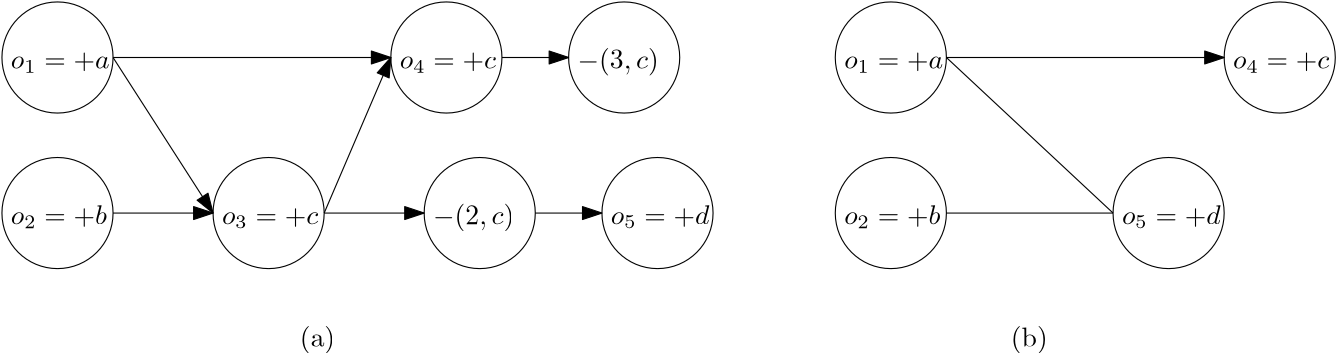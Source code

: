 <?xml version="1.0"?>
<!DOCTYPE ipe SYSTEM "ipe.dtd">
<ipe version="70107" creator="Ipe 7.1.7">
<info created="D:20151003110714" modified="D:20180112142731"/>
<preamble>\usepackage[version=0.96]{pgf}
\usepackage{tikz}
\usetikzlibrary{arrows,shapes,snakes,automata,backgrounds,petri}
\usepackage[latin1]{inputenc}
\usepackage{verbatim}</preamble>
<ipestyle name="basic">
<symbol name="arrow/arc(spx)">
<path stroke="sym-stroke" fill="sym-stroke" pen="sym-pen">
0 0 m
-1 0.333 l
-1 -0.333 l
h
</path>
</symbol>
<symbol name="arrow/farc(spx)">
<path stroke="sym-stroke" fill="white" pen="sym-pen">
0 0 m
-1 0.333 l
-1 -0.333 l
h
</path>
</symbol>
<symbol name="arrow/ptarc(spx)">
<path stroke="sym-stroke" fill="sym-stroke" pen="sym-pen">
0 0 m
-1 0.333 l
-0.8 0 l
-1 -0.333 l
h
</path>
</symbol>
<symbol name="arrow/fptarc(spx)">
<path stroke="sym-stroke" fill="white" pen="sym-pen">
0 0 m
-1 0.333 l
-0.8 0 l
-1 -0.333 l
h
</path>
</symbol>
<symbol name="mark/circle(sx)" transformations="translations">
<path fill="sym-stroke">
0.6 0 0 0.6 0 0 e
0.4 0 0 0.4 0 0 e
</path>
</symbol>
<symbol name="mark/disk(sx)" transformations="translations">
<path fill="sym-stroke">
0.6 0 0 0.6 0 0 e
</path>
</symbol>
<symbol name="mark/fdisk(sfx)" transformations="translations">
<group>
<path fill="sym-fill">
0.5 0 0 0.5 0 0 e
</path>
<path fill="sym-stroke" fillrule="eofill">
0.6 0 0 0.6 0 0 e
0.4 0 0 0.4 0 0 e
</path>
</group>
</symbol>
<symbol name="mark/box(sx)" transformations="translations">
<path fill="sym-stroke" fillrule="eofill">
-0.6 -0.6 m
0.6 -0.6 l
0.6 0.6 l
-0.6 0.6 l
h
-0.4 -0.4 m
0.4 -0.4 l
0.4 0.4 l
-0.4 0.4 l
h
</path>
</symbol>
<symbol name="mark/square(sx)" transformations="translations">
<path fill="sym-stroke">
-0.6 -0.6 m
0.6 -0.6 l
0.6 0.6 l
-0.6 0.6 l
h
</path>
</symbol>
<symbol name="mark/fsquare(sfx)" transformations="translations">
<group>
<path fill="sym-fill">
-0.5 -0.5 m
0.5 -0.5 l
0.5 0.5 l
-0.5 0.5 l
h
</path>
<path fill="sym-stroke" fillrule="eofill">
-0.6 -0.6 m
0.6 -0.6 l
0.6 0.6 l
-0.6 0.6 l
h
-0.4 -0.4 m
0.4 -0.4 l
0.4 0.4 l
-0.4 0.4 l
h
</path>
</group>
</symbol>
<symbol name="mark/cross(sx)" transformations="translations">
<group>
<path fill="sym-stroke">
-0.43 -0.57 m
0.57 0.43 l
0.43 0.57 l
-0.57 -0.43 l
h
</path>
<path fill="sym-stroke">
-0.43 0.57 m
0.57 -0.43 l
0.43 -0.57 l
-0.57 0.43 l
h
</path>
</group>
</symbol>
<symbol name="arrow/fnormal(spx)">
<path stroke="sym-stroke" fill="white" pen="sym-pen">
0 0 m
-1 0.333 l
-1 -0.333 l
h
</path>
</symbol>
<symbol name="arrow/pointed(spx)">
<path stroke="sym-stroke" fill="sym-stroke" pen="sym-pen">
0 0 m
-1 0.333 l
-0.8 0 l
-1 -0.333 l
h
</path>
</symbol>
<symbol name="arrow/fpointed(spx)">
<path stroke="sym-stroke" fill="white" pen="sym-pen">
0 0 m
-1 0.333 l
-0.8 0 l
-1 -0.333 l
h
</path>
</symbol>
<symbol name="arrow/linear(spx)">
<path stroke="sym-stroke" pen="sym-pen">
-1 0.333 m
0 0 l
-1 -0.333 l
</path>
</symbol>
<symbol name="arrow/fdouble(spx)">
<path stroke="sym-stroke" fill="white" pen="sym-pen">
0 0 m
-1 0.333 l
-1 -0.333 l
h
-1 0 m
-2 0.333 l
-2 -0.333 l
h
</path>
</symbol>
<symbol name="arrow/double(spx)">
<path stroke="sym-stroke" fill="sym-stroke" pen="sym-pen">
0 0 m
-1 0.333 l
-1 -0.333 l
h
-1 0 m
-2 0.333 l
-2 -0.333 l
h
</path>
</symbol>
<pen name="heavier" value="0.8"/>
<pen name="fat" value="1.2"/>
<pen name="ultrafat" value="2"/>
<symbolsize name="large" value="5"/>
<symbolsize name="small" value="2"/>
<symbolsize name="tiny" value="1.1"/>
<arrowsize name="large" value="10"/>
<arrowsize name="small" value="5"/>
<arrowsize name="tiny" value="3"/>
<color name="red" value="1 0 0"/>
<color name="green" value="0 1 0"/>
<color name="blue" value="0 0 1"/>
<color name="yellow" value="1 1 0"/>
<color name="orange" value="1 0.647 0"/>
<color name="gold" value="1 0.843 0"/>
<color name="purple" value="0.627 0.125 0.941"/>
<color name="gray" value="0.745"/>
<color name="brown" value="0.647 0.165 0.165"/>
<color name="navy" value="0 0 0.502"/>
<color name="pink" value="1 0.753 0.796"/>
<color name="seagreen" value="0.18 0.545 0.341"/>
<color name="turquoise" value="0.251 0.878 0.816"/>
<color name="violet" value="0.933 0.51 0.933"/>
<color name="darkblue" value="0 0 0.545"/>
<color name="darkcyan" value="0 0.545 0.545"/>
<color name="darkgray" value="0.663"/>
<color name="darkgreen" value="0 0.392 0"/>
<color name="darkmagenta" value="0.545 0 0.545"/>
<color name="darkorange" value="1 0.549 0"/>
<color name="darkred" value="0.545 0 0"/>
<color name="lightblue" value="0.678 0.847 0.902"/>
<color name="lightcyan" value="0.878 1 1"/>
<color name="lightgray" value="0.827"/>
<color name="lightgreen" value="0.565 0.933 0.565"/>
<color name="lightyellow" value="1 1 0.878"/>
<dashstyle name="dashed" value="[4] 0"/>
<dashstyle name="dotted" value="[1 3] 0"/>
<dashstyle name="dash dotted" value="[4 2 1 2] 0"/>
<dashstyle name="dash dot dotted" value="[4 2 1 2 1 2] 0"/>
<textsize name="large" value="\large"/>
<textsize name="small" value="\small"/>
<textsize name="tiny" value="\tiny"/>
<textsize name="Large" value="\Large"/>
<textsize name="LARGE" value="\LARGE"/>
<textsize name="huge" value="\huge"/>
<textsize name="Huge" value="\Huge"/>
<textsize name="footnote" value="\footnotesize"/>
<textstyle name="center" begin="\begin{center}" end="\end{center}"/>
<textstyle name="itemize" begin="\begin{itemize}" end="\end{itemize}"/>
<textstyle name="item" begin="\begin{itemize}\item{}" end="\end{itemize}"/>
<gridsize name="4 pts" value="4"/>
<gridsize name="8 pts (~3 mm)" value="8"/>
<gridsize name="16 pts (~6 mm)" value="16"/>
<gridsize name="32 pts (~12 mm)" value="32"/>
<gridsize name="10 pts (~3.5 mm)" value="10"/>
<gridsize name="20 pts (~7 mm)" value="20"/>
<gridsize name="14 pts (~5 mm)" value="14"/>
<gridsize name="28 pts (~10 mm)" value="28"/>
<gridsize name="56 pts (~20 mm)" value="56"/>
<anglesize name="90 deg" value="90"/>
<anglesize name="60 deg" value="60"/>
<anglesize name="45 deg" value="45"/>
<anglesize name="30 deg" value="30"/>
<anglesize name="22.5 deg" value="22.5"/>
<tiling name="falling" angle="-60" step="4" width="1"/>
<tiling name="rising" angle="30" step="4" width="1"/>
</ipestyle>
<page>
<layer name="alpha"/>
<view layers="alpha" active="alpha"/>
<text layer="alpha" matrix="1 0 0 1 -56.795 4" transformations="translations" pos="64 436" stroke="black" type="label" width="35.597" height="5.816" depth="1.49" valign="baseline">$o_1=+a$</text>
<path matrix="1 0 0 1 -248 108" stroke="black">
20 0 0 20 272 336 e
</path>
<text matrix="1 0 0 1 -56.795 -52" transformations="translations" pos="64 436" stroke="black" type="label" width="34.606" height="6.923" depth="1.49" valign="baseline">$o_2=+b$</text>
<path matrix="1 0 0 1 -248 52" stroke="black">
20 0 0 20 272 336 e
</path>
<text matrix="1 0 0 1 19.205 -52" transformations="translations" pos="64 436" stroke="black" type="label" width="34.642" height="5.816" depth="1.49" valign="baseline">$o_3=+c$</text>
<path matrix="1 0 0 1 -172 52" stroke="black">
20 0 0 20 272 336 e
</path>
<path stroke="black" arrow="normal/normal">
44 388 m
80 388 l
</path>
<path stroke="black" arrow="normal/normal">
44 444 m
80 388 l
</path>
<text matrix="1 0 0 1 83.205 4" transformations="translations" pos="64 436" stroke="black" type="label" width="34.642" height="5.816" depth="1.49" valign="baseline">$o_4=+c$</text>
<path matrix="1 0 0 1 -108 108" stroke="black">
20 0 0 20 272 336 e
</path>
<path stroke="black" arrow="normal/normal">
44 444 m
144 444 l
</path>
<path stroke="black" arrow="normal/normal">
120 388 m
144 444 l
</path>
<path stroke="black" arrow="normal/normal">
120 388 m
156 388 l
</path>
<text matrix="1 0 0 1 95.205 -52" transformations="translations" pos="64 436" stroke="black" type="label" width="29.218" height="7.473" depth="2.49" valign="baseline">$-(2,c)$</text>
<path matrix="1 0 0 1 -96 52" stroke="black">
20 0 0 20 272 336 e
</path>
<text matrix="1 0 0 1 147.205 4" transformations="translations" pos="64 436" stroke="black" type="label" width="29.218" height="7.473" depth="2.49" valign="baseline">$-(3,c)$</text>
<path matrix="1 0 0 1 -44 108" stroke="black">
20 0 0 20 272 336 e
</path>
<path stroke="black" arrow="normal/normal">
184 444 m
208 444 l
</path>
<text matrix="1 0 0 1 159.205 -52" transformations="translations" pos="64 436" stroke="black" type="label" width="35.516" height="6.923" depth="1.49" valign="baseline">$o_5=+d$</text>
<path matrix="1 0 0 1 -32 52" stroke="black">
20 0 0 20 272 336 e
</path>
<path stroke="black" arrow="normal/normal">
196 388 m
220 388 l
</path>
<text matrix="1 0 0 1 47.205 -96" transformations="translations" pos="64 436" stroke="black" type="label" width="12.73" height="7.473" depth="2.49" valign="baseline">(a)</text>
<text matrix="1 0 0 1 243.205 4" transformations="translations" pos="64 436" stroke="black" type="label" width="35.597" height="5.816" depth="1.49" valign="baseline">$o_1=+a$</text>
<path matrix="1 0 0 1 52 108" stroke="black">
20 0 0 20 272 336 e
</path>
<text matrix="1 0 0 1 243.205 -52" transformations="translations" pos="64 436" stroke="black" type="label" width="34.606" height="6.923" depth="1.49" valign="baseline">$o_2=+b$</text>
<path matrix="1 0 0 1 52 52" stroke="black">
20 0 0 20 272 336 e
</path>
<text matrix="1 0 0 1 383.205 4" transformations="translations" pos="64 436" stroke="black" type="label" width="34.642" height="5.816" depth="1.49" valign="baseline">$o_4=+c$</text>
<path matrix="1 0 0 1 192 108" stroke="black">
20 0 0 20 272 336 e
</path>
<path matrix="1 0 0 1 300 0" stroke="black" arrow="normal/normal">
44 444 m
144 444 l
</path>
<path stroke="black">
344 388 m
404 388 l
</path>
<path stroke="black">
344 444 m
404 388 l
</path>
<text matrix="1 0 0 1 343.205 -52" transformations="translations" pos="64 436" stroke="black" type="label" width="35.516" height="6.923" depth="1.49" valign="baseline">$o_5=+d$</text>
<path matrix="1 0 0 1 152 52" stroke="black">
20 0 0 20 272 336 e
</path>
<text matrix="1 0 0 1 303.205 -96" transformations="translations" pos="64 436" stroke="black" type="label" width="13.284" height="7.473" depth="2.49" valign="baseline">(b)</text>
</page>
</ipe>
